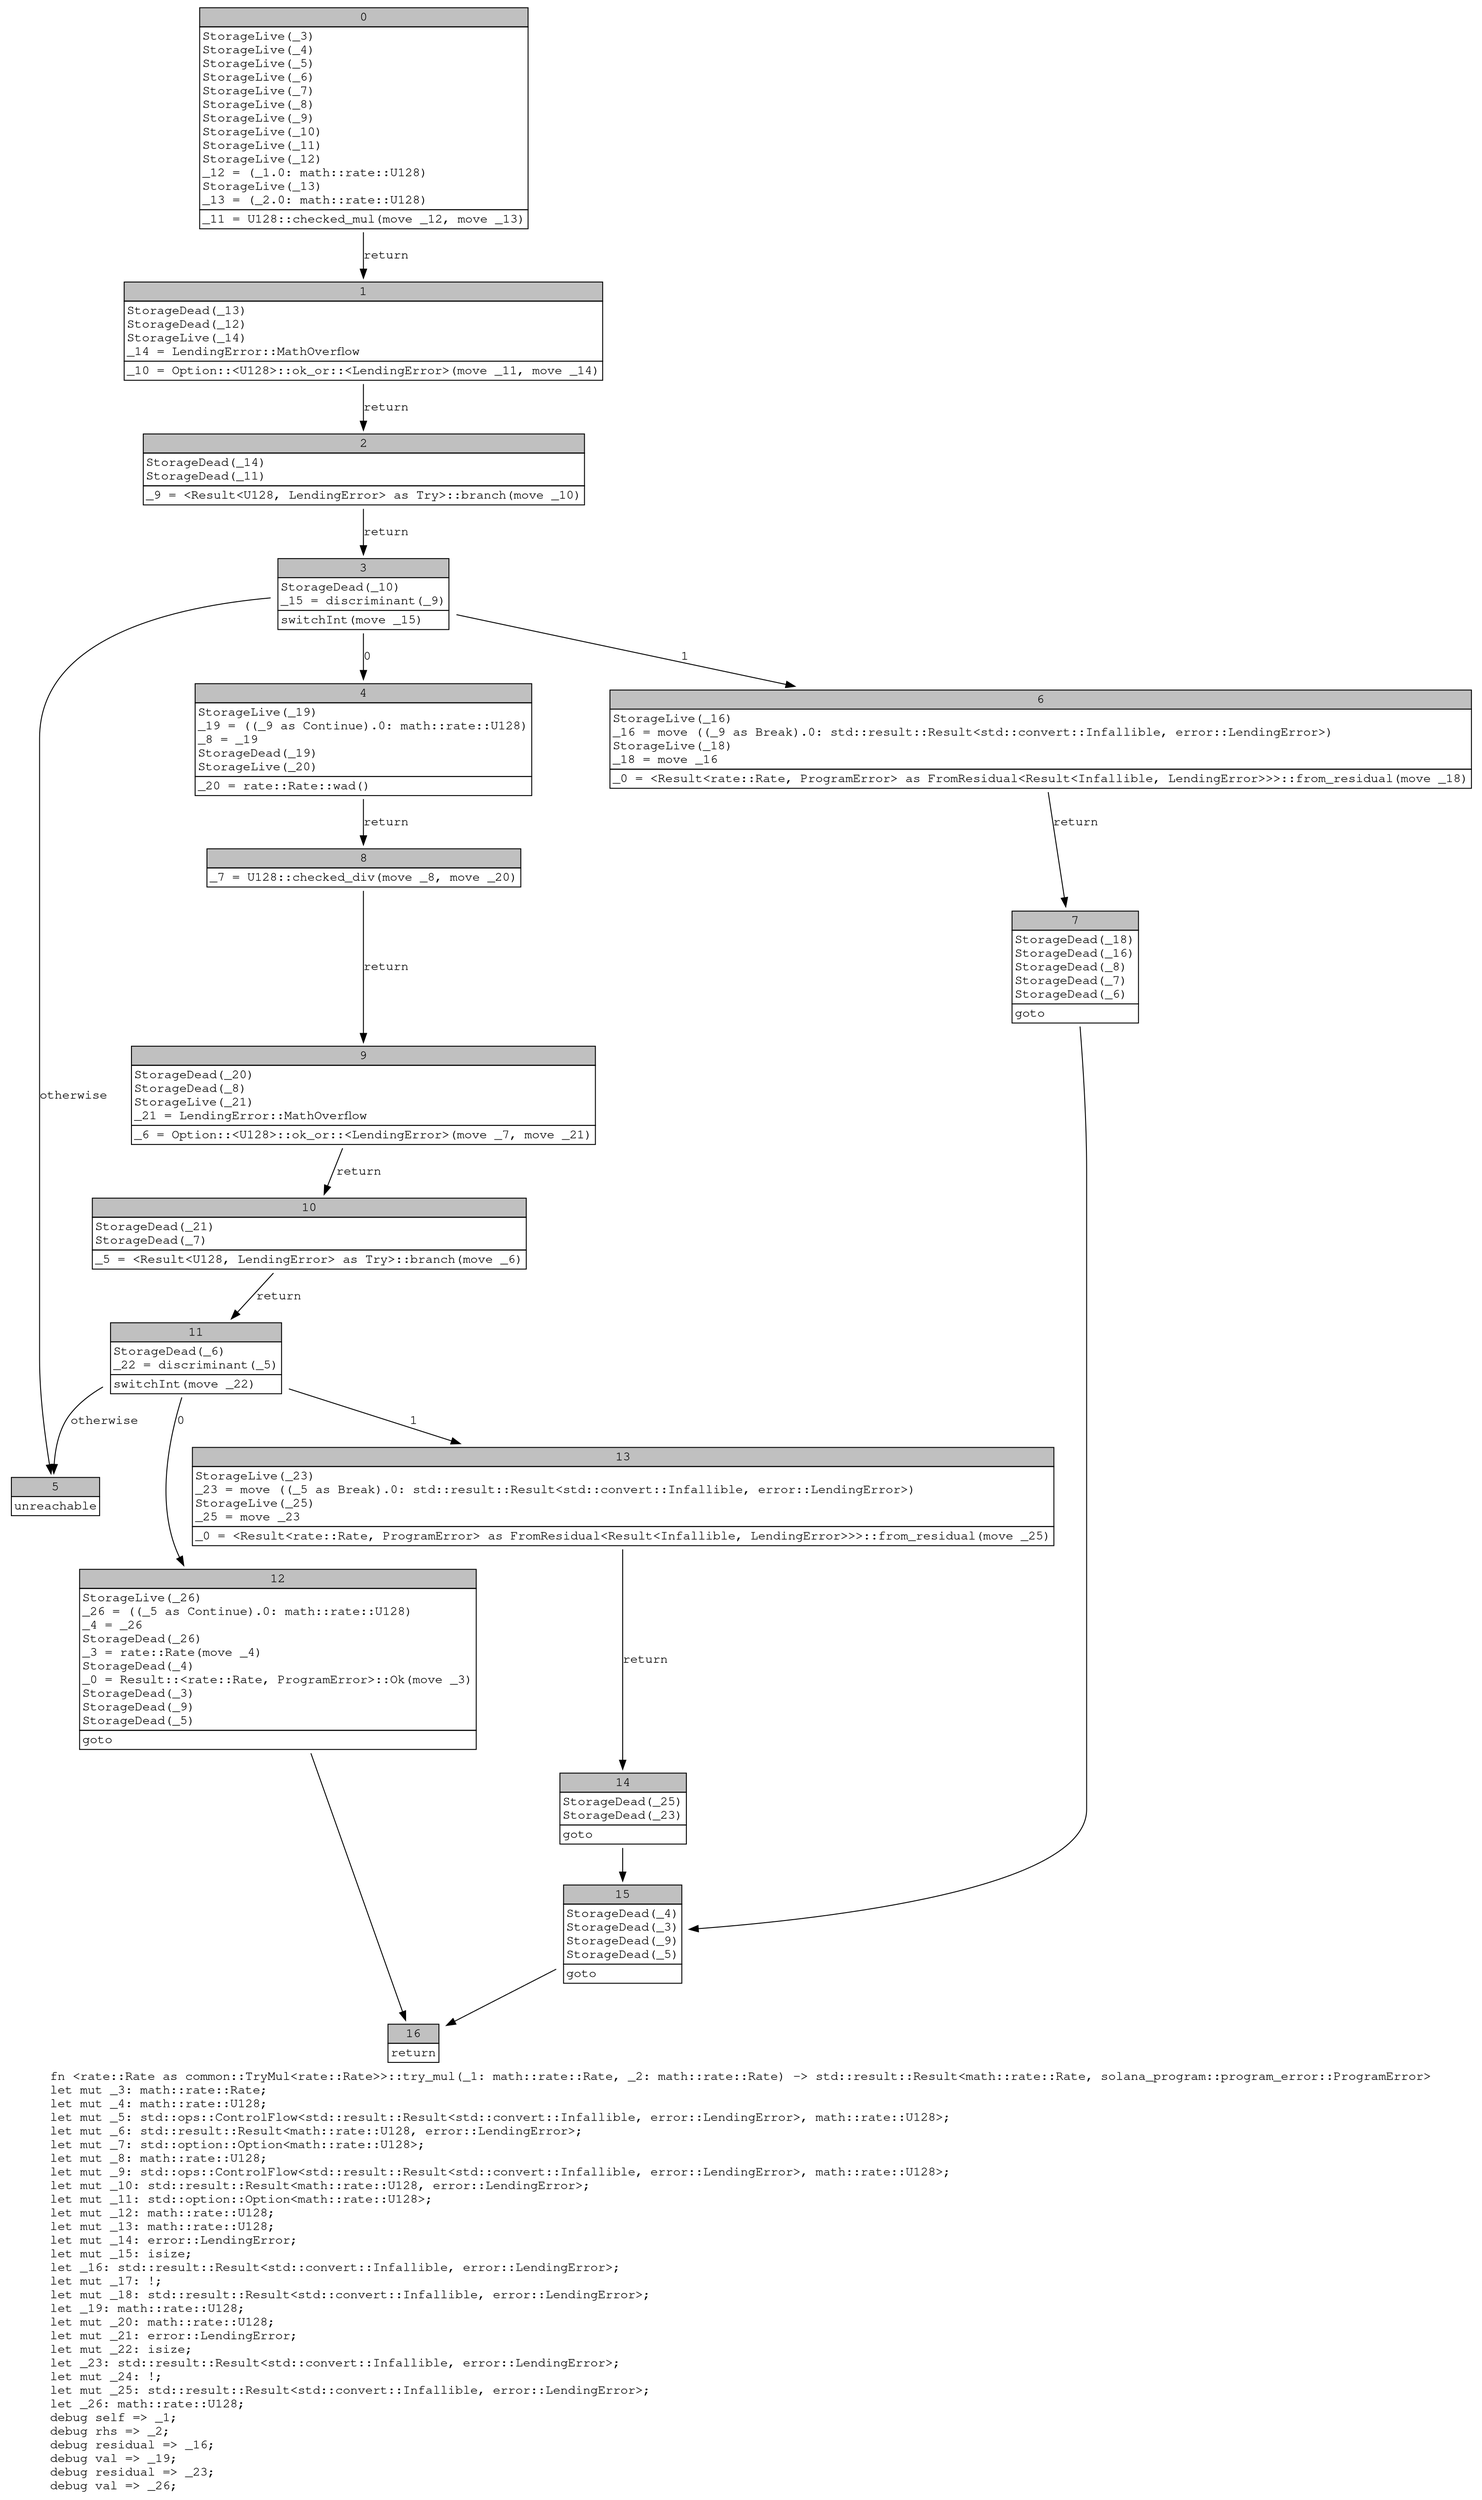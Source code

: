 digraph Mir_0_203 {
    graph [fontname="Courier, monospace"];
    node [fontname="Courier, monospace"];
    edge [fontname="Courier, monospace"];
    label=<fn &lt;rate::Rate as common::TryMul&lt;rate::Rate&gt;&gt;::try_mul(_1: math::rate::Rate, _2: math::rate::Rate) -&gt; std::result::Result&lt;math::rate::Rate, solana_program::program_error::ProgramError&gt;<br align="left"/>let mut _3: math::rate::Rate;<br align="left"/>let mut _4: math::rate::U128;<br align="left"/>let mut _5: std::ops::ControlFlow&lt;std::result::Result&lt;std::convert::Infallible, error::LendingError&gt;, math::rate::U128&gt;;<br align="left"/>let mut _6: std::result::Result&lt;math::rate::U128, error::LendingError&gt;;<br align="left"/>let mut _7: std::option::Option&lt;math::rate::U128&gt;;<br align="left"/>let mut _8: math::rate::U128;<br align="left"/>let mut _9: std::ops::ControlFlow&lt;std::result::Result&lt;std::convert::Infallible, error::LendingError&gt;, math::rate::U128&gt;;<br align="left"/>let mut _10: std::result::Result&lt;math::rate::U128, error::LendingError&gt;;<br align="left"/>let mut _11: std::option::Option&lt;math::rate::U128&gt;;<br align="left"/>let mut _12: math::rate::U128;<br align="left"/>let mut _13: math::rate::U128;<br align="left"/>let mut _14: error::LendingError;<br align="left"/>let mut _15: isize;<br align="left"/>let _16: std::result::Result&lt;std::convert::Infallible, error::LendingError&gt;;<br align="left"/>let mut _17: !;<br align="left"/>let mut _18: std::result::Result&lt;std::convert::Infallible, error::LendingError&gt;;<br align="left"/>let _19: math::rate::U128;<br align="left"/>let mut _20: math::rate::U128;<br align="left"/>let mut _21: error::LendingError;<br align="left"/>let mut _22: isize;<br align="left"/>let _23: std::result::Result&lt;std::convert::Infallible, error::LendingError&gt;;<br align="left"/>let mut _24: !;<br align="left"/>let mut _25: std::result::Result&lt;std::convert::Infallible, error::LendingError&gt;;<br align="left"/>let _26: math::rate::U128;<br align="left"/>debug self =&gt; _1;<br align="left"/>debug rhs =&gt; _2;<br align="left"/>debug residual =&gt; _16;<br align="left"/>debug val =&gt; _19;<br align="left"/>debug residual =&gt; _23;<br align="left"/>debug val =&gt; _26;<br align="left"/>>;
    bb0__0_203 [shape="none", label=<<table border="0" cellborder="1" cellspacing="0"><tr><td bgcolor="gray" align="center" colspan="1">0</td></tr><tr><td align="left" balign="left">StorageLive(_3)<br/>StorageLive(_4)<br/>StorageLive(_5)<br/>StorageLive(_6)<br/>StorageLive(_7)<br/>StorageLive(_8)<br/>StorageLive(_9)<br/>StorageLive(_10)<br/>StorageLive(_11)<br/>StorageLive(_12)<br/>_12 = (_1.0: math::rate::U128)<br/>StorageLive(_13)<br/>_13 = (_2.0: math::rate::U128)<br/></td></tr><tr><td align="left">_11 = U128::checked_mul(move _12, move _13)</td></tr></table>>];
    bb1__0_203 [shape="none", label=<<table border="0" cellborder="1" cellspacing="0"><tr><td bgcolor="gray" align="center" colspan="1">1</td></tr><tr><td align="left" balign="left">StorageDead(_13)<br/>StorageDead(_12)<br/>StorageLive(_14)<br/>_14 = LendingError::MathOverflow<br/></td></tr><tr><td align="left">_10 = Option::&lt;U128&gt;::ok_or::&lt;LendingError&gt;(move _11, move _14)</td></tr></table>>];
    bb2__0_203 [shape="none", label=<<table border="0" cellborder="1" cellspacing="0"><tr><td bgcolor="gray" align="center" colspan="1">2</td></tr><tr><td align="left" balign="left">StorageDead(_14)<br/>StorageDead(_11)<br/></td></tr><tr><td align="left">_9 = &lt;Result&lt;U128, LendingError&gt; as Try&gt;::branch(move _10)</td></tr></table>>];
    bb3__0_203 [shape="none", label=<<table border="0" cellborder="1" cellspacing="0"><tr><td bgcolor="gray" align="center" colspan="1">3</td></tr><tr><td align="left" balign="left">StorageDead(_10)<br/>_15 = discriminant(_9)<br/></td></tr><tr><td align="left">switchInt(move _15)</td></tr></table>>];
    bb4__0_203 [shape="none", label=<<table border="0" cellborder="1" cellspacing="0"><tr><td bgcolor="gray" align="center" colspan="1">4</td></tr><tr><td align="left" balign="left">StorageLive(_19)<br/>_19 = ((_9 as Continue).0: math::rate::U128)<br/>_8 = _19<br/>StorageDead(_19)<br/>StorageLive(_20)<br/></td></tr><tr><td align="left">_20 = rate::Rate::wad()</td></tr></table>>];
    bb5__0_203 [shape="none", label=<<table border="0" cellborder="1" cellspacing="0"><tr><td bgcolor="gray" align="center" colspan="1">5</td></tr><tr><td align="left">unreachable</td></tr></table>>];
    bb6__0_203 [shape="none", label=<<table border="0" cellborder="1" cellspacing="0"><tr><td bgcolor="gray" align="center" colspan="1">6</td></tr><tr><td align="left" balign="left">StorageLive(_16)<br/>_16 = move ((_9 as Break).0: std::result::Result&lt;std::convert::Infallible, error::LendingError&gt;)<br/>StorageLive(_18)<br/>_18 = move _16<br/></td></tr><tr><td align="left">_0 = &lt;Result&lt;rate::Rate, ProgramError&gt; as FromResidual&lt;Result&lt;Infallible, LendingError&gt;&gt;&gt;::from_residual(move _18)</td></tr></table>>];
    bb7__0_203 [shape="none", label=<<table border="0" cellborder="1" cellspacing="0"><tr><td bgcolor="gray" align="center" colspan="1">7</td></tr><tr><td align="left" balign="left">StorageDead(_18)<br/>StorageDead(_16)<br/>StorageDead(_8)<br/>StorageDead(_7)<br/>StorageDead(_6)<br/></td></tr><tr><td align="left">goto</td></tr></table>>];
    bb8__0_203 [shape="none", label=<<table border="0" cellborder="1" cellspacing="0"><tr><td bgcolor="gray" align="center" colspan="1">8</td></tr><tr><td align="left">_7 = U128::checked_div(move _8, move _20)</td></tr></table>>];
    bb9__0_203 [shape="none", label=<<table border="0" cellborder="1" cellspacing="0"><tr><td bgcolor="gray" align="center" colspan="1">9</td></tr><tr><td align="left" balign="left">StorageDead(_20)<br/>StorageDead(_8)<br/>StorageLive(_21)<br/>_21 = LendingError::MathOverflow<br/></td></tr><tr><td align="left">_6 = Option::&lt;U128&gt;::ok_or::&lt;LendingError&gt;(move _7, move _21)</td></tr></table>>];
    bb10__0_203 [shape="none", label=<<table border="0" cellborder="1" cellspacing="0"><tr><td bgcolor="gray" align="center" colspan="1">10</td></tr><tr><td align="left" balign="left">StorageDead(_21)<br/>StorageDead(_7)<br/></td></tr><tr><td align="left">_5 = &lt;Result&lt;U128, LendingError&gt; as Try&gt;::branch(move _6)</td></tr></table>>];
    bb11__0_203 [shape="none", label=<<table border="0" cellborder="1" cellspacing="0"><tr><td bgcolor="gray" align="center" colspan="1">11</td></tr><tr><td align="left" balign="left">StorageDead(_6)<br/>_22 = discriminant(_5)<br/></td></tr><tr><td align="left">switchInt(move _22)</td></tr></table>>];
    bb12__0_203 [shape="none", label=<<table border="0" cellborder="1" cellspacing="0"><tr><td bgcolor="gray" align="center" colspan="1">12</td></tr><tr><td align="left" balign="left">StorageLive(_26)<br/>_26 = ((_5 as Continue).0: math::rate::U128)<br/>_4 = _26<br/>StorageDead(_26)<br/>_3 = rate::Rate(move _4)<br/>StorageDead(_4)<br/>_0 = Result::&lt;rate::Rate, ProgramError&gt;::Ok(move _3)<br/>StorageDead(_3)<br/>StorageDead(_9)<br/>StorageDead(_5)<br/></td></tr><tr><td align="left">goto</td></tr></table>>];
    bb13__0_203 [shape="none", label=<<table border="0" cellborder="1" cellspacing="0"><tr><td bgcolor="gray" align="center" colspan="1">13</td></tr><tr><td align="left" balign="left">StorageLive(_23)<br/>_23 = move ((_5 as Break).0: std::result::Result&lt;std::convert::Infallible, error::LendingError&gt;)<br/>StorageLive(_25)<br/>_25 = move _23<br/></td></tr><tr><td align="left">_0 = &lt;Result&lt;rate::Rate, ProgramError&gt; as FromResidual&lt;Result&lt;Infallible, LendingError&gt;&gt;&gt;::from_residual(move _25)</td></tr></table>>];
    bb14__0_203 [shape="none", label=<<table border="0" cellborder="1" cellspacing="0"><tr><td bgcolor="gray" align="center" colspan="1">14</td></tr><tr><td align="left" balign="left">StorageDead(_25)<br/>StorageDead(_23)<br/></td></tr><tr><td align="left">goto</td></tr></table>>];
    bb15__0_203 [shape="none", label=<<table border="0" cellborder="1" cellspacing="0"><tr><td bgcolor="gray" align="center" colspan="1">15</td></tr><tr><td align="left" balign="left">StorageDead(_4)<br/>StorageDead(_3)<br/>StorageDead(_9)<br/>StorageDead(_5)<br/></td></tr><tr><td align="left">goto</td></tr></table>>];
    bb16__0_203 [shape="none", label=<<table border="0" cellborder="1" cellspacing="0"><tr><td bgcolor="gray" align="center" colspan="1">16</td></tr><tr><td align="left">return</td></tr></table>>];
    bb0__0_203 -> bb1__0_203 [label="return"];
    bb1__0_203 -> bb2__0_203 [label="return"];
    bb2__0_203 -> bb3__0_203 [label="return"];
    bb3__0_203 -> bb4__0_203 [label="0"];
    bb3__0_203 -> bb6__0_203 [label="1"];
    bb3__0_203 -> bb5__0_203 [label="otherwise"];
    bb4__0_203 -> bb8__0_203 [label="return"];
    bb6__0_203 -> bb7__0_203 [label="return"];
    bb7__0_203 -> bb15__0_203 [label=""];
    bb8__0_203 -> bb9__0_203 [label="return"];
    bb9__0_203 -> bb10__0_203 [label="return"];
    bb10__0_203 -> bb11__0_203 [label="return"];
    bb11__0_203 -> bb12__0_203 [label="0"];
    bb11__0_203 -> bb13__0_203 [label="1"];
    bb11__0_203 -> bb5__0_203 [label="otherwise"];
    bb12__0_203 -> bb16__0_203 [label=""];
    bb13__0_203 -> bb14__0_203 [label="return"];
    bb14__0_203 -> bb15__0_203 [label=""];
    bb15__0_203 -> bb16__0_203 [label=""];
}
